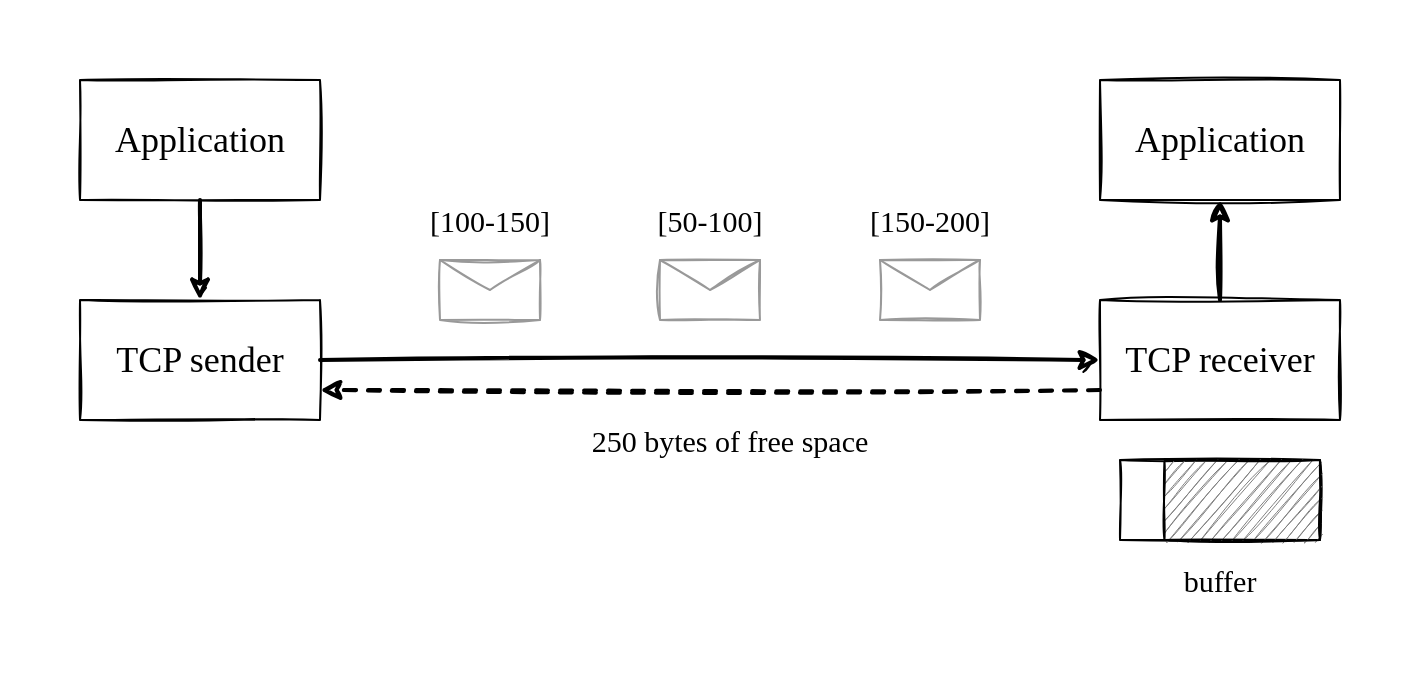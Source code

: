 <mxfile version="13.9.2" type="device"><diagram id="z7iB-Ipiq-rMCzX-ur3-" name="Page-1"><mxGraphModel dx="1422" dy="760" grid="1" gridSize="10" guides="1" tooltips="1" connect="1" arrows="1" fold="1" page="1" pageScale="1" pageWidth="850" pageHeight="1100" math="0" shadow="0"><root><mxCell id="0"/><mxCell id="1" parent="0"/><mxCell id="hgICBZ3dHE1VcSeNnz0L-1" value="&lt;font face=&quot;Comic Sans MS&quot; style=&quot;font-size: 18px&quot;&gt;TCP sender&lt;/font&gt;" style="rounded=0;whiteSpace=wrap;html=1;sketch=1;" vertex="1" parent="1"><mxGeometry x="100" y="320" width="120" height="60" as="geometry"/></mxCell><mxCell id="hgICBZ3dHE1VcSeNnz0L-2" value="&lt;font face=&quot;Comic Sans MS&quot; style=&quot;font-size: 18px&quot;&gt;TCP receiver&lt;/font&gt;" style="rounded=0;whiteSpace=wrap;html=1;sketch=1;" vertex="1" parent="1"><mxGeometry x="610" y="320" width="120" height="60" as="geometry"/></mxCell><mxCell id="hgICBZ3dHE1VcSeNnz0L-3" value="&lt;font face=&quot;Comic Sans MS&quot;&gt;&lt;span style=&quot;font-size: 18px&quot;&gt;Application&lt;/span&gt;&lt;/font&gt;" style="rounded=0;whiteSpace=wrap;html=1;sketch=1;" vertex="1" parent="1"><mxGeometry x="100" y="210" width="120" height="60" as="geometry"/></mxCell><mxCell id="hgICBZ3dHE1VcSeNnz0L-4" value="&lt;font face=&quot;Comic Sans MS&quot;&gt;&lt;span style=&quot;font-size: 18px&quot;&gt;Application&lt;/span&gt;&lt;/font&gt;" style="rounded=0;whiteSpace=wrap;html=1;sketch=1;" vertex="1" parent="1"><mxGeometry x="610" y="210" width="120" height="60" as="geometry"/></mxCell><mxCell id="hgICBZ3dHE1VcSeNnz0L-5" value="" style="endArrow=classic;html=1;exitX=0.5;exitY=1;exitDx=0;exitDy=0;sketch=1;strokeWidth=2;" edge="1" parent="1" source="hgICBZ3dHE1VcSeNnz0L-3" target="hgICBZ3dHE1VcSeNnz0L-1"><mxGeometry width="50" height="50" relative="1" as="geometry"><mxPoint x="140" y="500" as="sourcePoint"/><mxPoint x="190" y="450" as="targetPoint"/></mxGeometry></mxCell><mxCell id="hgICBZ3dHE1VcSeNnz0L-6" value="" style="endArrow=classic;html=1;exitX=0.5;exitY=0;exitDx=0;exitDy=0;sketch=1;strokeWidth=2;entryX=0.5;entryY=1;entryDx=0;entryDy=0;" edge="1" parent="1" source="hgICBZ3dHE1VcSeNnz0L-2" target="hgICBZ3dHE1VcSeNnz0L-4"><mxGeometry width="50" height="50" relative="1" as="geometry"><mxPoint x="170" y="280" as="sourcePoint"/><mxPoint x="170" y="330" as="targetPoint"/></mxGeometry></mxCell><mxCell id="hgICBZ3dHE1VcSeNnz0L-7" value="" style="endArrow=classic;html=1;exitX=1;exitY=0.5;exitDx=0;exitDy=0;sketch=1;strokeWidth=2;entryX=0;entryY=0.5;entryDx=0;entryDy=0;" edge="1" parent="1" source="hgICBZ3dHE1VcSeNnz0L-1" target="hgICBZ3dHE1VcSeNnz0L-2"><mxGeometry width="50" height="50" relative="1" as="geometry"><mxPoint x="170" y="280" as="sourcePoint"/><mxPoint x="170" y="330" as="targetPoint"/></mxGeometry></mxCell><mxCell id="hgICBZ3dHE1VcSeNnz0L-14" value="" style="verticalLabelPosition=bottom;shadow=0;dashed=0;align=center;html=1;verticalAlign=top;strokeWidth=1;shape=mxgraph.mockup.misc.mail2;strokeColor=#999999;sketch=1;" vertex="1" parent="1"><mxGeometry x="280" y="300" width="50" height="30" as="geometry"/></mxCell><mxCell id="hgICBZ3dHE1VcSeNnz0L-15" value="" style="verticalLabelPosition=bottom;shadow=0;dashed=0;align=center;html=1;verticalAlign=top;strokeWidth=1;shape=mxgraph.mockup.misc.mail2;strokeColor=#999999;sketch=1;" vertex="1" parent="1"><mxGeometry x="390" y="300" width="50" height="30" as="geometry"/></mxCell><mxCell id="hgICBZ3dHE1VcSeNnz0L-16" value="" style="verticalLabelPosition=bottom;shadow=0;dashed=0;align=center;html=1;verticalAlign=top;strokeWidth=1;shape=mxgraph.mockup.misc.mail2;strokeColor=#999999;sketch=1;" vertex="1" parent="1"><mxGeometry x="500" y="300" width="50" height="30" as="geometry"/></mxCell><mxCell id="hgICBZ3dHE1VcSeNnz0L-17" value="&lt;font style=&quot;font-size: 15px&quot; face=&quot;Comic Sans MS&quot;&gt;[100-150]&lt;/font&gt;" style="text;html=1;strokeColor=none;fillColor=none;align=center;verticalAlign=middle;whiteSpace=wrap;rounded=0;sketch=1;" vertex="1" parent="1"><mxGeometry x="250" y="270" width="110" height="20" as="geometry"/></mxCell><mxCell id="hgICBZ3dHE1VcSeNnz0L-18" value="&lt;font style=&quot;font-size: 15px&quot; face=&quot;Comic Sans MS&quot;&gt;[50-100]&lt;/font&gt;" style="text;html=1;strokeColor=none;fillColor=none;align=center;verticalAlign=middle;whiteSpace=wrap;rounded=0;sketch=1;" vertex="1" parent="1"><mxGeometry x="360" y="270" width="110" height="20" as="geometry"/></mxCell><mxCell id="hgICBZ3dHE1VcSeNnz0L-19" value="&lt;font style=&quot;font-size: 15px&quot; face=&quot;Comic Sans MS&quot;&gt;[150-200]&lt;/font&gt;" style="text;html=1;strokeColor=none;fillColor=none;align=center;verticalAlign=middle;whiteSpace=wrap;rounded=0;sketch=1;" vertex="1" parent="1"><mxGeometry x="470" y="270" width="110" height="20" as="geometry"/></mxCell><mxCell id="hgICBZ3dHE1VcSeNnz0L-22" value="" style="group" vertex="1" connectable="0" parent="1"><mxGeometry x="620" y="400" width="100" height="40" as="geometry"/></mxCell><mxCell id="hgICBZ3dHE1VcSeNnz0L-20" value="" style="rounded=0;whiteSpace=wrap;html=1;sketch=1;fillColor=none;" vertex="1" parent="hgICBZ3dHE1VcSeNnz0L-22"><mxGeometry width="100" height="40" as="geometry"/></mxCell><mxCell id="hgICBZ3dHE1VcSeNnz0L-21" value="" style="rounded=0;whiteSpace=wrap;html=1;sketch=1;fillStyle=auto;fillColor=#808080;" vertex="1" parent="hgICBZ3dHE1VcSeNnz0L-22"><mxGeometry x="22.222" width="77.778" height="40" as="geometry"/></mxCell><mxCell id="hgICBZ3dHE1VcSeNnz0L-23" value="&lt;font style=&quot;font-size: 15px&quot; face=&quot;Comic Sans MS&quot;&gt;buffer&lt;/font&gt;" style="text;html=1;strokeColor=none;fillColor=none;align=center;verticalAlign=middle;whiteSpace=wrap;rounded=0;sketch=1;" vertex="1" parent="1"><mxGeometry x="615" y="450" width="110" height="20" as="geometry"/></mxCell><mxCell id="hgICBZ3dHE1VcSeNnz0L-24" value="" style="endArrow=classic;html=1;exitX=0;exitY=0.75;exitDx=0;exitDy=0;sketch=1;strokeWidth=2;entryX=1;entryY=0.75;entryDx=0;entryDy=0;dashed=1;" edge="1" parent="1" source="hgICBZ3dHE1VcSeNnz0L-2" target="hgICBZ3dHE1VcSeNnz0L-1"><mxGeometry width="50" height="50" relative="1" as="geometry"><mxPoint x="230" y="360" as="sourcePoint"/><mxPoint x="260" y="420" as="targetPoint"/></mxGeometry></mxCell><mxCell id="hgICBZ3dHE1VcSeNnz0L-25" value="&lt;font style=&quot;font-size: 15px&quot; face=&quot;Comic Sans MS&quot;&gt;250 bytes of free space&lt;/font&gt;" style="text;html=1;strokeColor=none;fillColor=none;align=center;verticalAlign=middle;whiteSpace=wrap;rounded=0;sketch=1;" vertex="1" parent="1"><mxGeometry x="330" y="380" width="190" height="20" as="geometry"/></mxCell><mxCell id="hgICBZ3dHE1VcSeNnz0L-26" value="" style="rounded=0;whiteSpace=wrap;html=1;sketch=1;fillColor=none;strokeColor=none;" vertex="1" parent="1"><mxGeometry x="60" y="170" width="700" height="340" as="geometry"/></mxCell></root></mxGraphModel></diagram></mxfile>